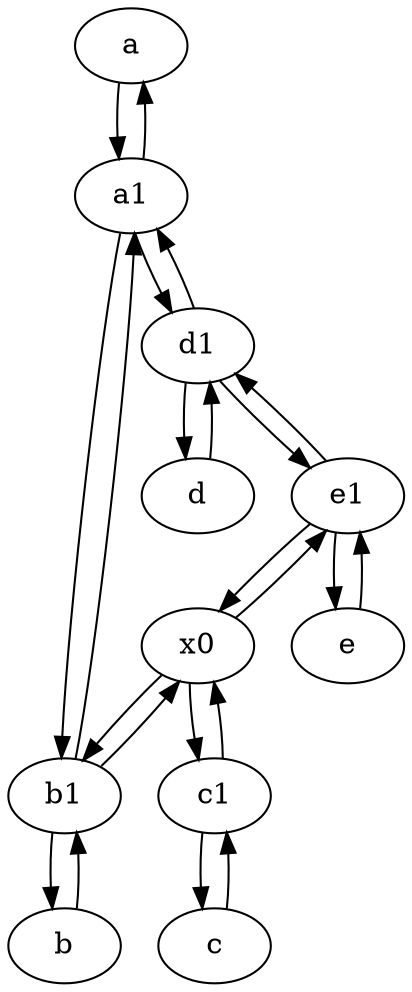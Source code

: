 digraph  {
	a [pos="40,10!"];
	b1 [pos="45,20!"];
	a1 [pos="40,15!"];
	d1 [pos="25,30!"];
	x0;
	d [pos="20,30!"];
	e [pos="30,50!"];
	e1 [pos="25,45!"];
	c1 [pos="30,15!"];
	b [pos="50,20!"];
	c [pos="20,10!"];
	e -> e1;
	b1 -> x0;
	a -> a1;
	c1 -> x0;
	b1 -> b;
	d1 -> d;
	d -> d1;
	a1 -> d1;
	d1 -> a1;
	a1 -> a;
	x0 -> e1;
	x0 -> c1;
	e1 -> e;
	d1 -> e1;
	e1 -> x0;
	b -> b1;
	a1 -> b1;
	c -> c1;
	b1 -> a1;
	x0 -> b1;
	c1 -> c;
	e1 -> d1;

	}
